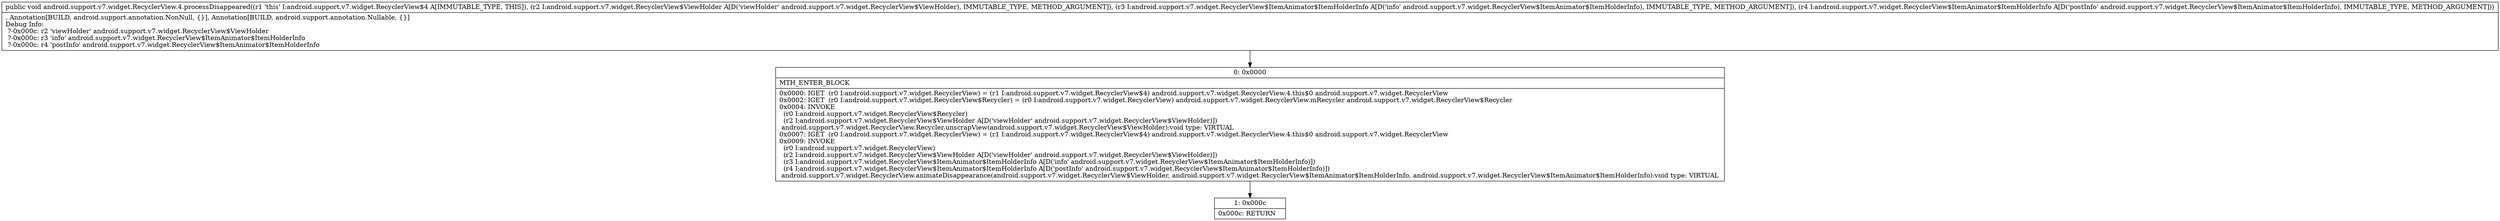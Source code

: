 digraph "CFG forandroid.support.v7.widget.RecyclerView.4.processDisappeared(Landroid\/support\/v7\/widget\/RecyclerView$ViewHolder;Landroid\/support\/v7\/widget\/RecyclerView$ItemAnimator$ItemHolderInfo;Landroid\/support\/v7\/widget\/RecyclerView$ItemAnimator$ItemHolderInfo;)V" {
Node_0 [shape=record,label="{0\:\ 0x0000|MTH_ENTER_BLOCK\l|0x0000: IGET  (r0 I:android.support.v7.widget.RecyclerView) = (r1 I:android.support.v7.widget.RecyclerView$4) android.support.v7.widget.RecyclerView.4.this$0 android.support.v7.widget.RecyclerView \l0x0002: IGET  (r0 I:android.support.v7.widget.RecyclerView$Recycler) = (r0 I:android.support.v7.widget.RecyclerView) android.support.v7.widget.RecyclerView.mRecycler android.support.v7.widget.RecyclerView$Recycler \l0x0004: INVOKE  \l  (r0 I:android.support.v7.widget.RecyclerView$Recycler)\l  (r2 I:android.support.v7.widget.RecyclerView$ViewHolder A[D('viewHolder' android.support.v7.widget.RecyclerView$ViewHolder)])\l android.support.v7.widget.RecyclerView.Recycler.unscrapView(android.support.v7.widget.RecyclerView$ViewHolder):void type: VIRTUAL \l0x0007: IGET  (r0 I:android.support.v7.widget.RecyclerView) = (r1 I:android.support.v7.widget.RecyclerView$4) android.support.v7.widget.RecyclerView.4.this$0 android.support.v7.widget.RecyclerView \l0x0009: INVOKE  \l  (r0 I:android.support.v7.widget.RecyclerView)\l  (r2 I:android.support.v7.widget.RecyclerView$ViewHolder A[D('viewHolder' android.support.v7.widget.RecyclerView$ViewHolder)])\l  (r3 I:android.support.v7.widget.RecyclerView$ItemAnimator$ItemHolderInfo A[D('info' android.support.v7.widget.RecyclerView$ItemAnimator$ItemHolderInfo)])\l  (r4 I:android.support.v7.widget.RecyclerView$ItemAnimator$ItemHolderInfo A[D('postInfo' android.support.v7.widget.RecyclerView$ItemAnimator$ItemHolderInfo)])\l android.support.v7.widget.RecyclerView.animateDisappearance(android.support.v7.widget.RecyclerView$ViewHolder, android.support.v7.widget.RecyclerView$ItemAnimator$ItemHolderInfo, android.support.v7.widget.RecyclerView$ItemAnimator$ItemHolderInfo):void type: VIRTUAL \l}"];
Node_1 [shape=record,label="{1\:\ 0x000c|0x000c: RETURN   \l}"];
MethodNode[shape=record,label="{public void android.support.v7.widget.RecyclerView.4.processDisappeared((r1 'this' I:android.support.v7.widget.RecyclerView$4 A[IMMUTABLE_TYPE, THIS]), (r2 I:android.support.v7.widget.RecyclerView$ViewHolder A[D('viewHolder' android.support.v7.widget.RecyclerView$ViewHolder), IMMUTABLE_TYPE, METHOD_ARGUMENT]), (r3 I:android.support.v7.widget.RecyclerView$ItemAnimator$ItemHolderInfo A[D('info' android.support.v7.widget.RecyclerView$ItemAnimator$ItemHolderInfo), IMMUTABLE_TYPE, METHOD_ARGUMENT]), (r4 I:android.support.v7.widget.RecyclerView$ItemAnimator$ItemHolderInfo A[D('postInfo' android.support.v7.widget.RecyclerView$ItemAnimator$ItemHolderInfo), IMMUTABLE_TYPE, METHOD_ARGUMENT]))  | , Annotation[BUILD, android.support.annotation.NonNull, \{\}], Annotation[BUILD, android.support.annotation.Nullable, \{\}]\lDebug Info:\l  ?\-0x000c: r2 'viewHolder' android.support.v7.widget.RecyclerView$ViewHolder\l  ?\-0x000c: r3 'info' android.support.v7.widget.RecyclerView$ItemAnimator$ItemHolderInfo\l  ?\-0x000c: r4 'postInfo' android.support.v7.widget.RecyclerView$ItemAnimator$ItemHolderInfo\l}"];
MethodNode -> Node_0;
Node_0 -> Node_1;
}

